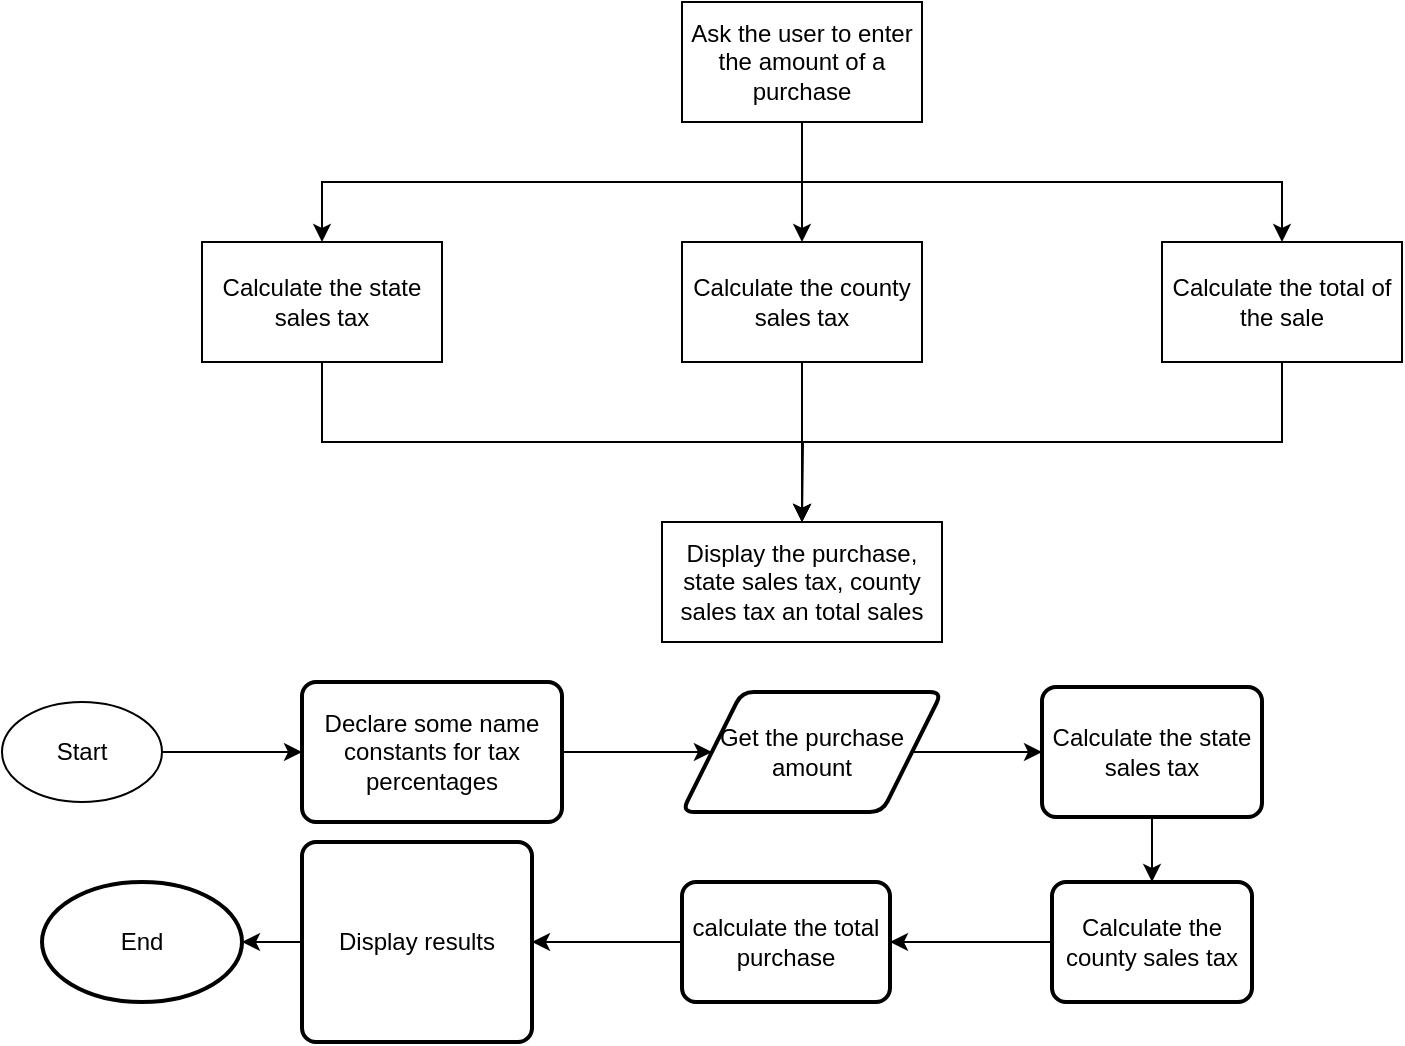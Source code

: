 <mxfile version="28.2.0">
  <diagram name="PC7" id="CiEKCURwHnuyaEm2gczD">
    <mxGraphModel dx="786" dy="586" grid="1" gridSize="10" guides="1" tooltips="1" connect="1" arrows="1" fold="1" page="1" pageScale="1" pageWidth="827" pageHeight="1169" math="0" shadow="0">
      <root>
        <mxCell id="0" />
        <mxCell id="1" parent="0" />
        <mxCell id="7ptnaPc7RTxoH0-Y8gS6-4" style="edgeStyle=orthogonalEdgeStyle;rounded=0;orthogonalLoop=1;jettySize=auto;html=1;exitX=0.5;exitY=1;exitDx=0;exitDy=0;" parent="1" source="7ptnaPc7RTxoH0-Y8gS6-3" target="7ptnaPc7RTxoH0-Y8gS6-5" edge="1">
          <mxGeometry relative="1" as="geometry">
            <mxPoint x="420" y="110" as="targetPoint" />
          </mxGeometry>
        </mxCell>
        <mxCell id="7ptnaPc7RTxoH0-Y8gS6-7" style="edgeStyle=orthogonalEdgeStyle;rounded=0;orthogonalLoop=1;jettySize=auto;html=1;exitX=0.5;exitY=1;exitDx=0;exitDy=0;entryX=0.5;entryY=0;entryDx=0;entryDy=0;" parent="1" source="7ptnaPc7RTxoH0-Y8gS6-3" target="7ptnaPc7RTxoH0-Y8gS6-6" edge="1">
          <mxGeometry relative="1" as="geometry" />
        </mxCell>
        <mxCell id="7ptnaPc7RTxoH0-Y8gS6-9" style="edgeStyle=orthogonalEdgeStyle;rounded=0;orthogonalLoop=1;jettySize=auto;html=1;exitX=0.5;exitY=1;exitDx=0;exitDy=0;" parent="1" source="7ptnaPc7RTxoH0-Y8gS6-3" target="7ptnaPc7RTxoH0-Y8gS6-8" edge="1">
          <mxGeometry relative="1" as="geometry" />
        </mxCell>
        <mxCell id="7ptnaPc7RTxoH0-Y8gS6-3" value="Ask the user to enter the amount of a purchase" style="rounded=0;whiteSpace=wrap;html=1;" parent="1" vertex="1">
          <mxGeometry x="360" y="10" width="120" height="60" as="geometry" />
        </mxCell>
        <mxCell id="7ptnaPc7RTxoH0-Y8gS6-10" style="edgeStyle=orthogonalEdgeStyle;rounded=0;orthogonalLoop=1;jettySize=auto;html=1;exitX=0.5;exitY=1;exitDx=0;exitDy=0;" parent="1" source="7ptnaPc7RTxoH0-Y8gS6-5" target="7ptnaPc7RTxoH0-Y8gS6-11" edge="1">
          <mxGeometry relative="1" as="geometry">
            <mxPoint x="180" y="230" as="targetPoint" />
          </mxGeometry>
        </mxCell>
        <mxCell id="7ptnaPc7RTxoH0-Y8gS6-5" value="Calculate the state sales tax" style="rounded=0;whiteSpace=wrap;html=1;" parent="1" vertex="1">
          <mxGeometry x="120" y="130" width="120" height="60" as="geometry" />
        </mxCell>
        <mxCell id="7ptnaPc7RTxoH0-Y8gS6-12" style="edgeStyle=orthogonalEdgeStyle;rounded=0;orthogonalLoop=1;jettySize=auto;html=1;exitX=0.5;exitY=1;exitDx=0;exitDy=0;" parent="1" source="7ptnaPc7RTxoH0-Y8gS6-6" target="7ptnaPc7RTxoH0-Y8gS6-11" edge="1">
          <mxGeometry relative="1" as="geometry" />
        </mxCell>
        <mxCell id="7ptnaPc7RTxoH0-Y8gS6-6" value="Calculate the county sales tax" style="rounded=0;whiteSpace=wrap;html=1;" parent="1" vertex="1">
          <mxGeometry x="360" y="130" width="120" height="60" as="geometry" />
        </mxCell>
        <mxCell id="7ptnaPc7RTxoH0-Y8gS6-13" style="edgeStyle=orthogonalEdgeStyle;rounded=0;orthogonalLoop=1;jettySize=auto;html=1;exitX=0.5;exitY=1;exitDx=0;exitDy=0;" parent="1" source="7ptnaPc7RTxoH0-Y8gS6-8" edge="1">
          <mxGeometry relative="1" as="geometry">
            <mxPoint x="420" y="270" as="targetPoint" />
          </mxGeometry>
        </mxCell>
        <mxCell id="7ptnaPc7RTxoH0-Y8gS6-8" value="Calculate the total of the sale" style="rounded=0;whiteSpace=wrap;html=1;" parent="1" vertex="1">
          <mxGeometry x="600" y="130" width="120" height="60" as="geometry" />
        </mxCell>
        <mxCell id="7ptnaPc7RTxoH0-Y8gS6-11" value="Display the purchase, state sales tax, county sales tax an total sales" style="rounded=0;whiteSpace=wrap;html=1;" parent="1" vertex="1">
          <mxGeometry x="350" y="270" width="140" height="60" as="geometry" />
        </mxCell>
        <mxCell id="ovWg93OM9do_W1vNOOUL-2" style="edgeStyle=orthogonalEdgeStyle;rounded=0;orthogonalLoop=1;jettySize=auto;html=1;entryX=0;entryY=0.5;entryDx=0;entryDy=0;" edge="1" parent="1" source="ovWg93OM9do_W1vNOOUL-1" target="ovWg93OM9do_W1vNOOUL-3">
          <mxGeometry relative="1" as="geometry">
            <mxPoint x="420" y="440" as="targetPoint" />
          </mxGeometry>
        </mxCell>
        <mxCell id="ovWg93OM9do_W1vNOOUL-1" value="Start" style="ellipse;whiteSpace=wrap;html=1;" vertex="1" parent="1">
          <mxGeometry x="20" y="360" width="80" height="50" as="geometry" />
        </mxCell>
        <mxCell id="ovWg93OM9do_W1vNOOUL-4" style="edgeStyle=orthogonalEdgeStyle;rounded=0;orthogonalLoop=1;jettySize=auto;html=1;exitX=1;exitY=0.5;exitDx=0;exitDy=0;" edge="1" parent="1" source="ovWg93OM9do_W1vNOOUL-3" target="ovWg93OM9do_W1vNOOUL-5">
          <mxGeometry relative="1" as="geometry">
            <mxPoint x="420" y="560" as="targetPoint" />
          </mxGeometry>
        </mxCell>
        <mxCell id="ovWg93OM9do_W1vNOOUL-3" value="Declare some name constants for tax percentages" style="rounded=1;whiteSpace=wrap;html=1;absoluteArcSize=1;arcSize=14;strokeWidth=2;" vertex="1" parent="1">
          <mxGeometry x="170" y="350" width="130" height="70" as="geometry" />
        </mxCell>
        <mxCell id="ovWg93OM9do_W1vNOOUL-7" style="edgeStyle=orthogonalEdgeStyle;rounded=0;orthogonalLoop=1;jettySize=auto;html=1;exitX=1;exitY=0.5;exitDx=0;exitDy=0;" edge="1" parent="1" source="ovWg93OM9do_W1vNOOUL-5" target="ovWg93OM9do_W1vNOOUL-8">
          <mxGeometry relative="1" as="geometry">
            <mxPoint x="540" y="385" as="targetPoint" />
          </mxGeometry>
        </mxCell>
        <mxCell id="ovWg93OM9do_W1vNOOUL-5" value="Get the purchase amount" style="shape=parallelogram;html=1;strokeWidth=2;perimeter=parallelogramPerimeter;whiteSpace=wrap;rounded=1;arcSize=12;size=0.23;" vertex="1" parent="1">
          <mxGeometry x="360" y="355" width="130" height="60" as="geometry" />
        </mxCell>
        <mxCell id="ovWg93OM9do_W1vNOOUL-9" style="edgeStyle=orthogonalEdgeStyle;rounded=0;orthogonalLoop=1;jettySize=auto;html=1;" edge="1" parent="1" source="ovWg93OM9do_W1vNOOUL-8" target="ovWg93OM9do_W1vNOOUL-10">
          <mxGeometry relative="1" as="geometry">
            <mxPoint x="595" y="460" as="targetPoint" />
          </mxGeometry>
        </mxCell>
        <mxCell id="ovWg93OM9do_W1vNOOUL-8" value="Calculate the state sales tax" style="rounded=1;whiteSpace=wrap;html=1;absoluteArcSize=1;arcSize=14;strokeWidth=2;" vertex="1" parent="1">
          <mxGeometry x="540" y="352.5" width="110" height="65" as="geometry" />
        </mxCell>
        <mxCell id="ovWg93OM9do_W1vNOOUL-11" style="edgeStyle=orthogonalEdgeStyle;rounded=0;orthogonalLoop=1;jettySize=auto;html=1;" edge="1" parent="1" source="ovWg93OM9do_W1vNOOUL-10" target="ovWg93OM9do_W1vNOOUL-12">
          <mxGeometry relative="1" as="geometry">
            <mxPoint x="480" y="480" as="targetPoint" />
          </mxGeometry>
        </mxCell>
        <mxCell id="ovWg93OM9do_W1vNOOUL-10" value="Calculate the county sales tax" style="rounded=1;whiteSpace=wrap;html=1;absoluteArcSize=1;arcSize=14;strokeWidth=2;" vertex="1" parent="1">
          <mxGeometry x="545" y="450" width="100" height="60" as="geometry" />
        </mxCell>
        <mxCell id="ovWg93OM9do_W1vNOOUL-13" style="edgeStyle=orthogonalEdgeStyle;rounded=0;orthogonalLoop=1;jettySize=auto;html=1;" edge="1" parent="1" source="ovWg93OM9do_W1vNOOUL-12" target="ovWg93OM9do_W1vNOOUL-14">
          <mxGeometry relative="1" as="geometry">
            <mxPoint x="300" y="480" as="targetPoint" />
          </mxGeometry>
        </mxCell>
        <mxCell id="ovWg93OM9do_W1vNOOUL-12" value="calculate the total purchase" style="rounded=1;whiteSpace=wrap;html=1;absoluteArcSize=1;arcSize=14;strokeWidth=2;" vertex="1" parent="1">
          <mxGeometry x="360" y="450" width="104" height="60" as="geometry" />
        </mxCell>
        <mxCell id="ovWg93OM9do_W1vNOOUL-15" style="edgeStyle=orthogonalEdgeStyle;rounded=0;orthogonalLoop=1;jettySize=auto;html=1;" edge="1" parent="1" source="ovWg93OM9do_W1vNOOUL-14" target="ovWg93OM9do_W1vNOOUL-16">
          <mxGeometry relative="1" as="geometry">
            <mxPoint x="110" y="480" as="targetPoint" />
          </mxGeometry>
        </mxCell>
        <mxCell id="ovWg93OM9do_W1vNOOUL-14" value="Display results" style="rounded=1;whiteSpace=wrap;html=1;absoluteArcSize=1;arcSize=14;strokeWidth=2;" vertex="1" parent="1">
          <mxGeometry x="170" y="430" width="115" height="100" as="geometry" />
        </mxCell>
        <mxCell id="ovWg93OM9do_W1vNOOUL-16" value="End" style="strokeWidth=2;html=1;shape=mxgraph.flowchart.start_1;whiteSpace=wrap;" vertex="1" parent="1">
          <mxGeometry x="40" y="450" width="100" height="60" as="geometry" />
        </mxCell>
      </root>
    </mxGraphModel>
  </diagram>
</mxfile>

